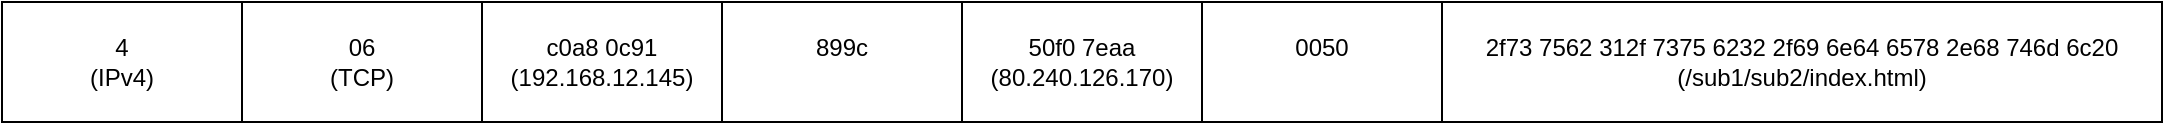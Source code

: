 <mxfile version="28.2.5">
  <diagram name="Page-1" id="nVGzWVSRMWcKw0THLTnx">
    <mxGraphModel dx="1293" dy="488" grid="1" gridSize="10" guides="1" tooltips="1" connect="1" arrows="1" fold="1" page="1" pageScale="1" pageWidth="827" pageHeight="1169" math="0" shadow="0">
      <root>
        <mxCell id="0" />
        <mxCell id="1" parent="0" />
        <mxCell id="8T2HMftIgfYwU0W0bToT-13" value="" style="group" vertex="1" connectable="0" parent="1">
          <mxGeometry x="-126" y="555" width="1080" height="60" as="geometry" />
        </mxCell>
        <mxCell id="8T2HMftIgfYwU0W0bToT-5" value="&lt;div&gt;2f73 7562 312f 7375 6232 2f69 6e64 6578 2e68 746d 6c20&lt;/div&gt;&lt;div&gt;(/sub1/sub2/index.html)&lt;/div&gt;" style="rounded=0;whiteSpace=wrap;html=1;fontColor=light-dark(#000000,#FFFF00);" vertex="1" parent="8T2HMftIgfYwU0W0bToT-13">
          <mxGeometry x="720" width="360" height="60" as="geometry" />
        </mxCell>
        <mxCell id="8T2HMftIgfYwU0W0bToT-6" value="&lt;div&gt;06&lt;/div&gt;(TCP)" style="rounded=0;whiteSpace=wrap;html=1;fontColor=light-dark(#000000,#FF0000);" vertex="1" parent="8T2HMftIgfYwU0W0bToT-13">
          <mxGeometry x="120" width="120" height="60" as="geometry" />
        </mxCell>
        <mxCell id="8T2HMftIgfYwU0W0bToT-7" value="&lt;div&gt;4&lt;/div&gt;&lt;div&gt;(IPv4)&lt;/div&gt;" style="rounded=0;whiteSpace=wrap;html=1;fontColor=light-dark(#000000,#00FF00);" vertex="1" parent="8T2HMftIgfYwU0W0bToT-13">
          <mxGeometry width="120" height="60" as="geometry" />
        </mxCell>
        <mxCell id="8T2HMftIgfYwU0W0bToT-8" value="&lt;div&gt;c0a8 0c91&lt;/div&gt;&lt;div&gt;(192.168.12.145)&lt;/div&gt;" style="rounded=0;whiteSpace=wrap;html=1;fontColor=light-dark(#000000,#00FFFF);" vertex="1" parent="8T2HMftIgfYwU0W0bToT-13">
          <mxGeometry x="240" width="120" height="60" as="geometry" />
        </mxCell>
        <mxCell id="8T2HMftIgfYwU0W0bToT-9" value="&lt;div&gt;50f0 7eaa&lt;/div&gt;&lt;div&gt;(80.240.126.170)&lt;/div&gt;" style="rounded=0;whiteSpace=wrap;html=1;fontColor=light-dark(#000000,#FF00FF);" vertex="1" parent="8T2HMftIgfYwU0W0bToT-13">
          <mxGeometry x="480" width="120" height="60" as="geometry" />
        </mxCell>
        <mxCell id="8T2HMftIgfYwU0W0bToT-11" value="&lt;div&gt;&lt;span style=&quot;color: light-dark(rgb(0, 0, 0), rgb(127, 0, 255));&quot;&gt;0050&lt;/span&gt;&lt;/div&gt;&lt;div&gt;&lt;span style=&quot;color: light-dark(transparent, rgb(127, 0, 255));&quot;&gt;(80)&lt;/span&gt;&lt;/div&gt;" style="rounded=0;whiteSpace=wrap;html=1;fontColor=light-dark(#000000,#FF00FF);" vertex="1" parent="8T2HMftIgfYwU0W0bToT-13">
          <mxGeometry x="600" width="120" height="60" as="geometry" />
        </mxCell>
        <mxCell id="8T2HMftIgfYwU0W0bToT-12" value="&lt;div&gt;&lt;span style=&quot;color: light-dark(rgb(0, 0, 0), rgb(0, 127, 255));&quot;&gt;899c&lt;/span&gt;&lt;/div&gt;&lt;div&gt;&lt;span style=&quot;color: light-dark(transparent, rgb(0, 127, 255));&quot;&gt;(35228)&lt;/span&gt;&lt;/div&gt;" style="rounded=0;whiteSpace=wrap;html=1;" vertex="1" parent="8T2HMftIgfYwU0W0bToT-13">
          <mxGeometry x="360" width="120" height="60" as="geometry" />
        </mxCell>
      </root>
    </mxGraphModel>
  </diagram>
</mxfile>
